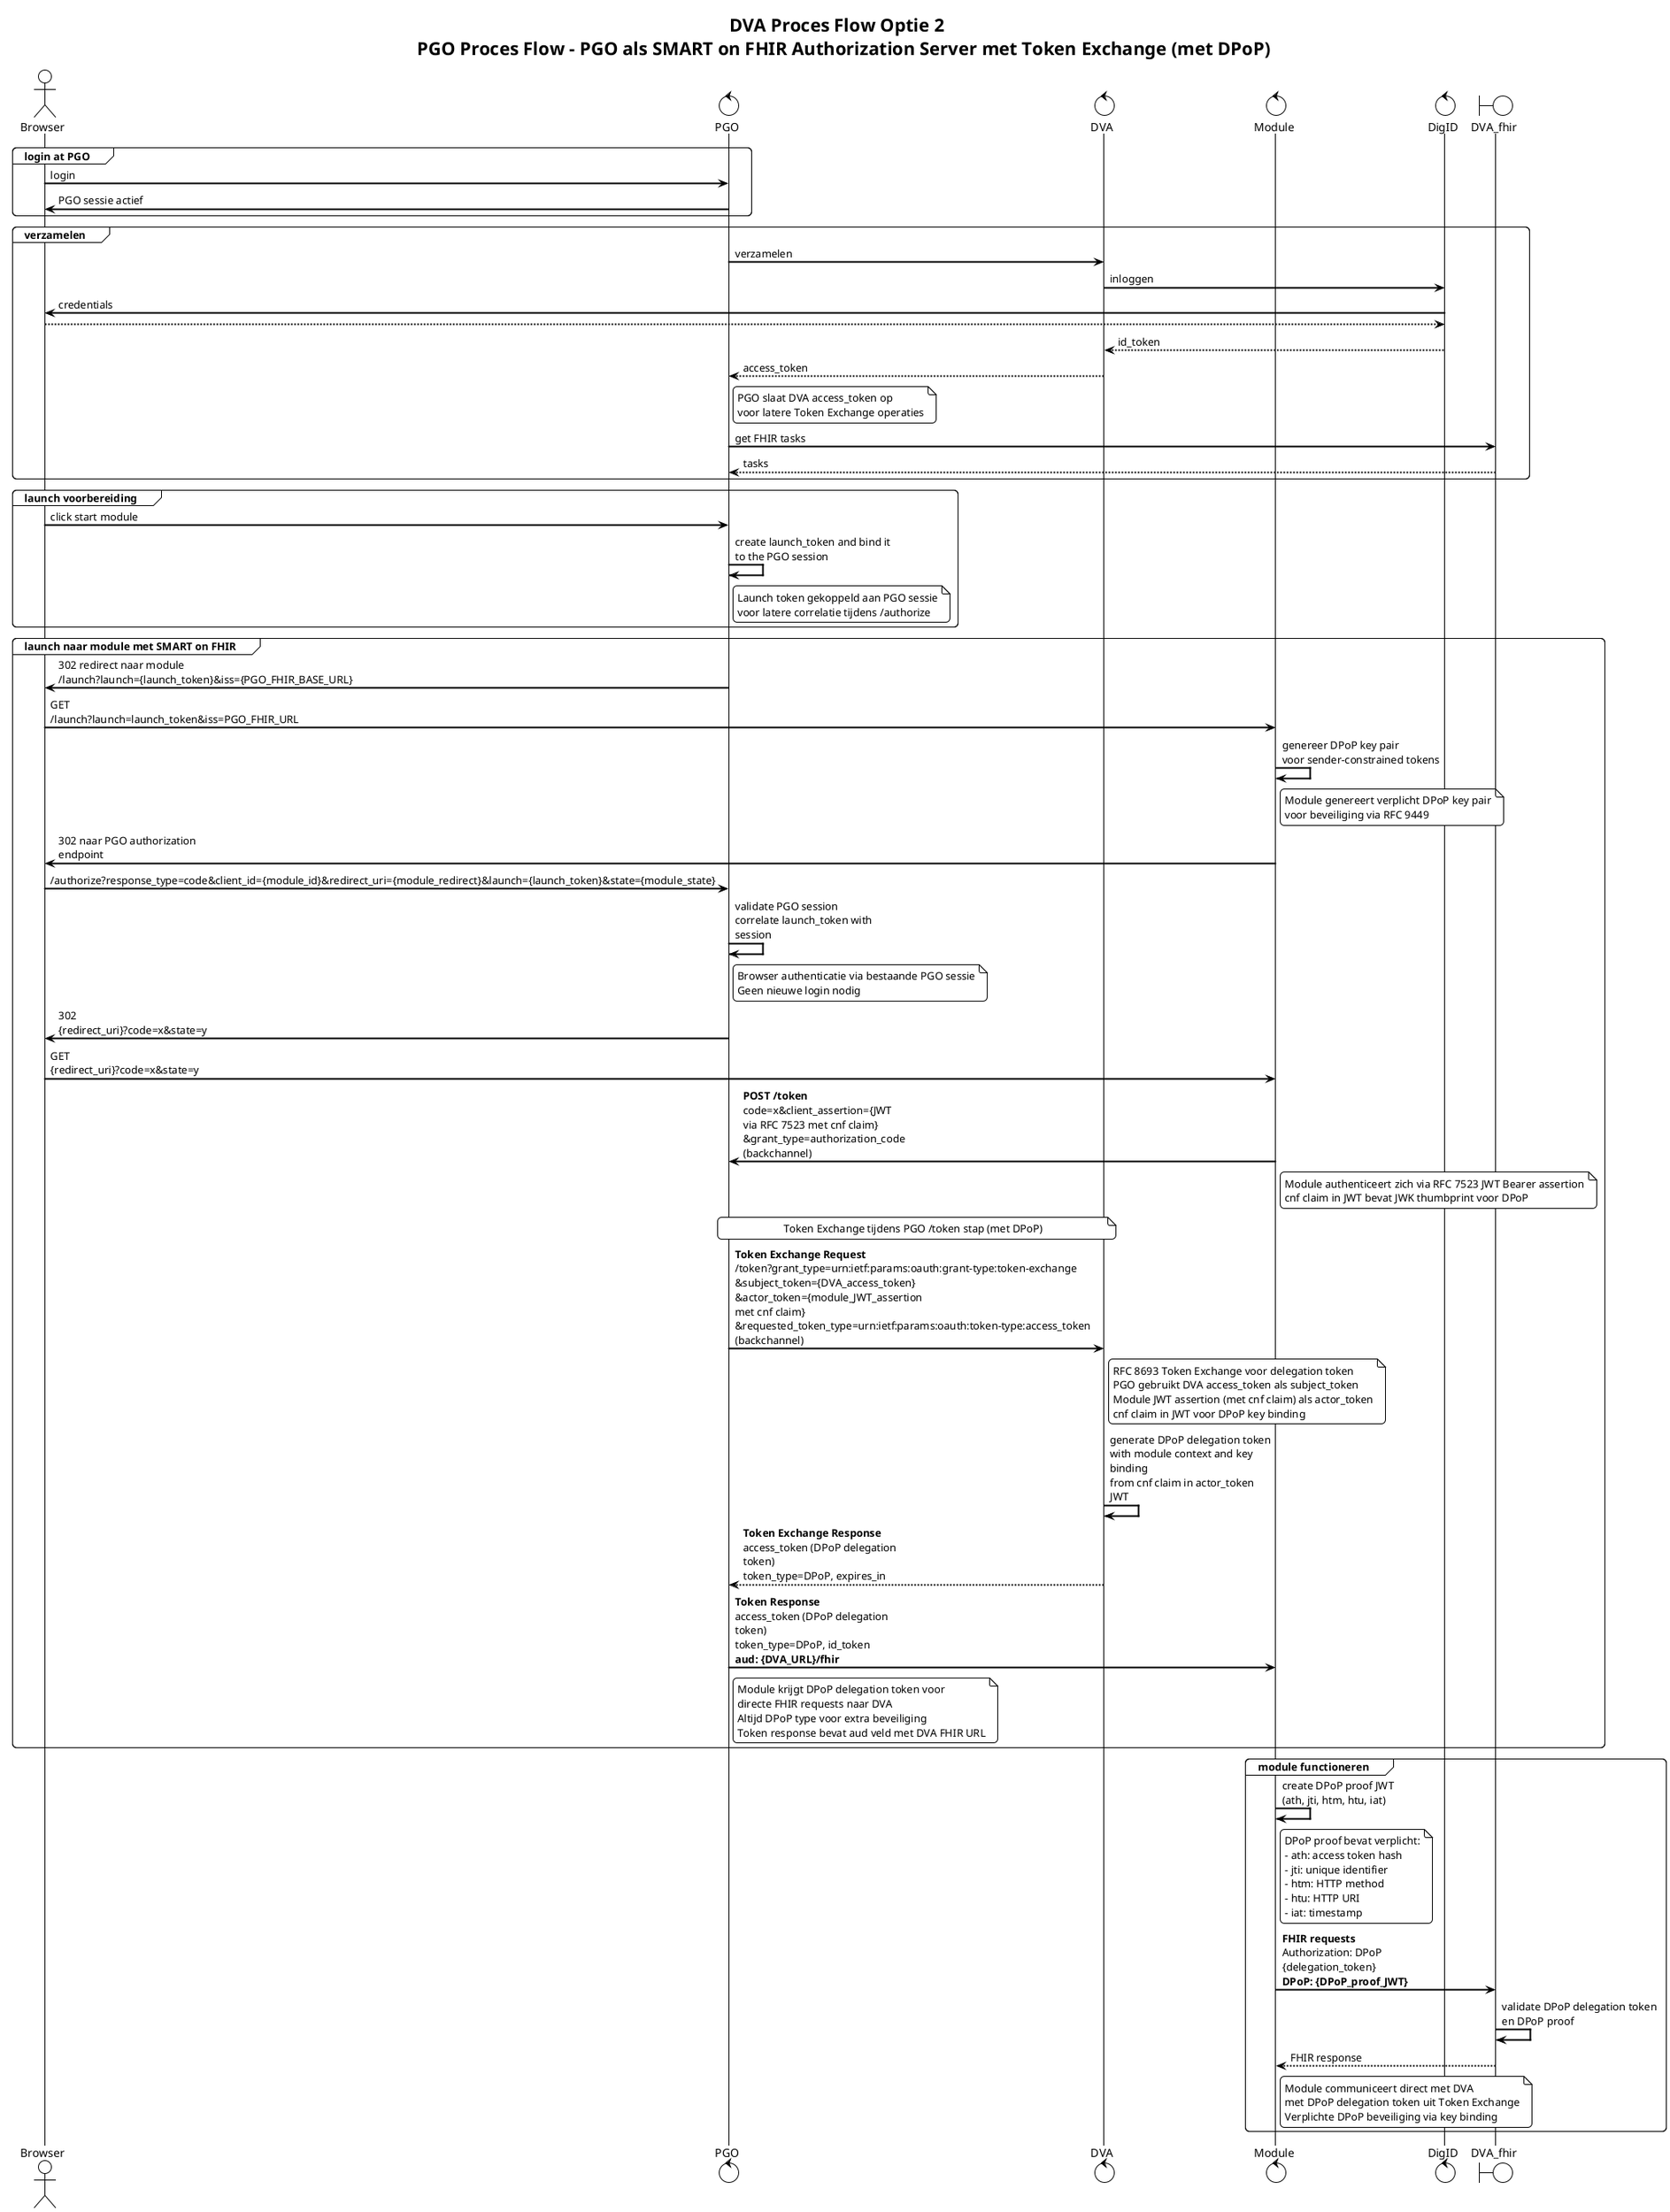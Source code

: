 @startuml
title DVA Proces Flow Optie 2 \n  PGO Proces Flow - PGO als SMART on FHIR Authorization Server met Token Exchange (met DPoP)
!theme plain
skinparam backgroundColor white
skinparam sequenceArrowThickness 2
skinparam roundcorner 10
skinparam maxMessageSize 200

actor Browser
control PGO
control DVA
control Module
control DigID
boundary DVA_fhir

group login at PGO
Browser -> PGO: login
PGO -> Browser: PGO sessie actief
end

group verzamelen
PGO -> DVA: verzamelen
DVA -> DigID: inloggen
DigID -> Browser: credentials
Browser --> DigID
DigID --> DVA: id_token
DVA --> PGO: access_token
note right of PGO
PGO slaat DVA access_token op
voor latere Token Exchange operaties
end note
PGO -> DVA_fhir: get FHIR tasks
DVA_fhir --> PGO: tasks
end

group launch voorbereiding
Browser -> PGO: click start module
PGO -> PGO: create launch_token and bind it to the PGO session
note right of PGO
Launch token gekoppeld aan PGO sessie
voor latere correlatie tijdens /authorize
end note
end

group launch naar module met SMART on FHIR
PGO -> Browser: 302 redirect naar module\n/launch?launch={launch_token}&iss={PGO_FHIR_BASE_URL}
Browser -> Module: GET /launch?launch=launch_token&iss=PGO_FHIR_URL

Module -> Module: genereer DPoP key pair\nvoor sender-constrained tokens
note right of Module
Module genereert verplicht DPoP key pair
voor beveiliging via RFC 9449
end note

Module -> Browser: 302 naar PGO authorization endpoint
Browser -> PGO: /authorize?response_type=code&client_id={module_id}&redirect_uri={module_redirect}&launch={launch_token}&state={module_state}
PGO -> PGO: validate PGO session\ncorrelate launch_token with session
note right of PGO
Browser authenticatie via bestaande PGO sessie
Geen nieuwe login nodig
end note
PGO -> Browser: 302 {redirect_uri}?code=x&state=y
Browser -> Module: GET {redirect_uri}?code=x&state=y

Module -> PGO: **POST /token**\ncode=x&client_assertion={JWT via RFC 7523 met cnf claim}\n&grant_type=authorization_code\n(backchannel)
note right of Module
Module authenticeert zich via RFC 7523 JWT Bearer assertion
cnf claim in JWT bevat JWK thumbprint voor DPoP
end note

note over PGO, DVA : Token Exchange tijdens PGO /token stap (met DPoP)
PGO -> DVA: **Token Exchange Request**\n/token?grant_type=urn:ietf:params:oauth:grant-type:token-exchange\n&subject_token={DVA_access_token}\n&actor_token={module_JWT_assertion met cnf claim}\n&requested_token_type=urn:ietf:params:oauth:token-type:access_token\n(backchannel)
note right of DVA
RFC 8693 Token Exchange voor delegation token
PGO gebruikt DVA access_token als subject_token
Module JWT assertion (met cnf claim) als actor_token
cnf claim in JWT voor DPoP key binding
end note
DVA -> DVA: generate DPoP delegation token\nwith module context and key binding\nfrom cnf claim in actor_token JWT
DVA --> PGO: **Token Exchange Response**\naccess_token (DPoP delegation token)\ntoken_type=DPoP, expires_in

PGO -> Module: **Token Response**\naccess_token (DPoP delegation token)\ntoken_type=DPoP, id_token\n**aud: {DVA_URL}/fhir**
note right of PGO
Module krijgt DPoP delegation token voor
directe FHIR requests naar DVA
Altijd DPoP type voor extra beveiliging
Token response bevat aud veld met DVA FHIR URL
end note
end

group module functioneren
Module -> Module: create DPoP proof JWT\n(ath, jti, htm, htu, iat)
note right of Module
DPoP proof bevat verplicht:
- ath: access token hash
- jti: unique identifier
- htm: HTTP method
- htu: HTTP URI
- iat: timestamp
end note
Module -> DVA_fhir: **FHIR requests**\nAuthorization: DPoP {delegation_token}\n**DPoP: {DPoP_proof_JWT}**
DVA_fhir -> DVA_fhir: validate DPoP delegation token\nen DPoP proof
DVA_fhir --> Module: FHIR response
note right of Module
Module communiceert direct met DVA
met DPoP delegation token uit Token Exchange
Verplichte DPoP beveiliging via key binding
end note
end
@enduml

